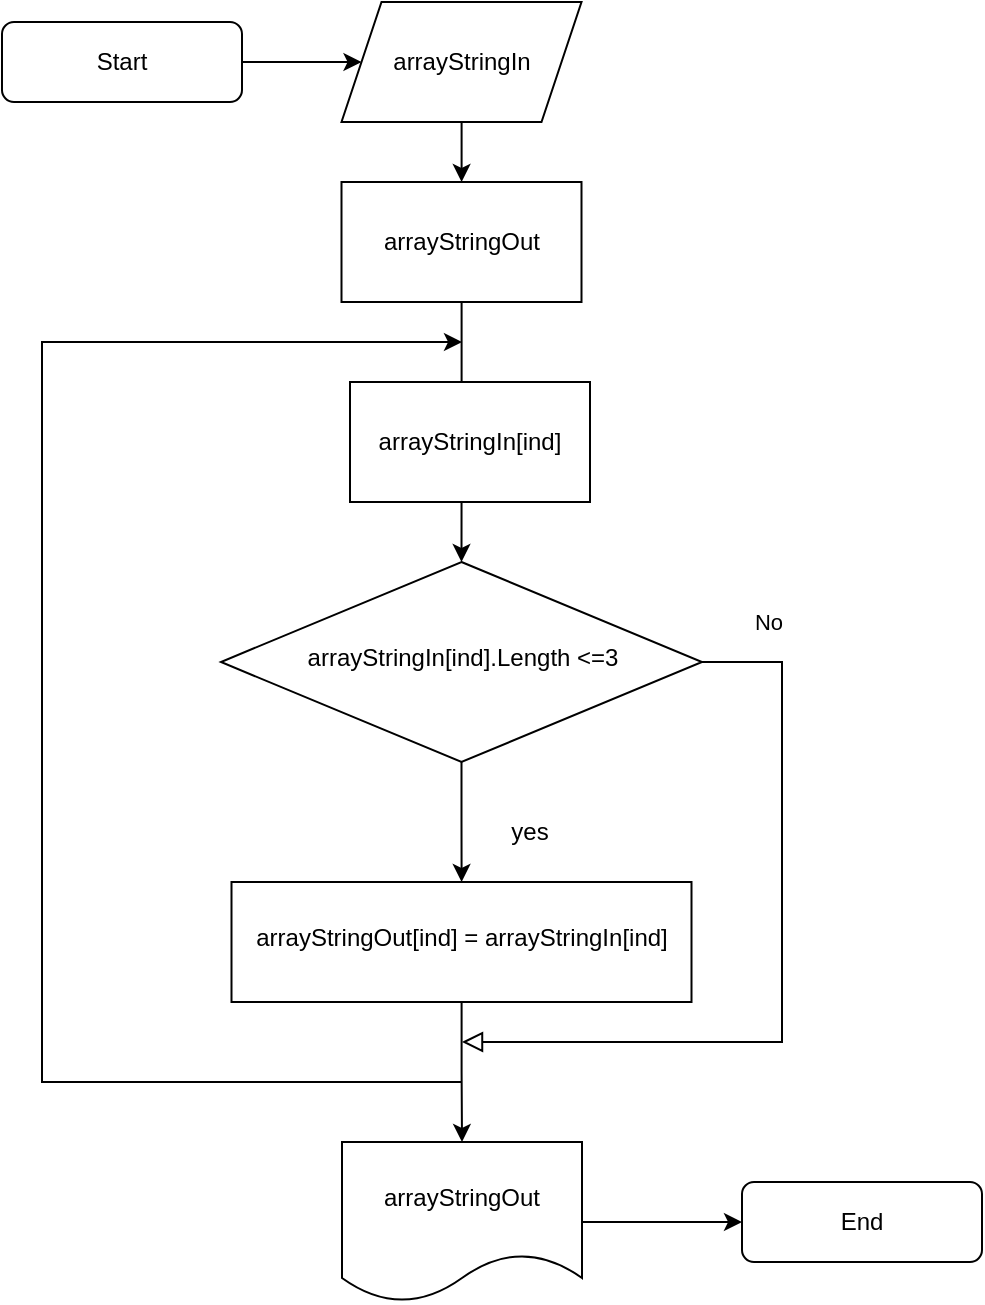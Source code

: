 <mxfile version="20.6.0" type="device"><diagram id="C5RBs43oDa-KdzZeNtuy" name="Page-1"><mxGraphModel dx="1375" dy="794" grid="1" gridSize="10" guides="1" tooltips="1" connect="1" arrows="1" fold="1" page="1" pageScale="1" pageWidth="827" pageHeight="1169" math="0" shadow="0"><root><mxCell id="WIyWlLk6GJQsqaUBKTNV-0"/><mxCell id="WIyWlLk6GJQsqaUBKTNV-1" parent="WIyWlLk6GJQsqaUBKTNV-0"/><mxCell id="SY--NHbG0ww81ayE7tAU-3" value="" style="edgeStyle=orthogonalEdgeStyle;rounded=0;orthogonalLoop=1;jettySize=auto;html=1;" edge="1" parent="WIyWlLk6GJQsqaUBKTNV-1" source="WIyWlLk6GJQsqaUBKTNV-3" target="SY--NHbG0ww81ayE7tAU-0"><mxGeometry relative="1" as="geometry"/></mxCell><mxCell id="WIyWlLk6GJQsqaUBKTNV-3" value="Start" style="rounded=1;whiteSpace=wrap;html=1;fontSize=12;glass=0;strokeWidth=1;shadow=0;" parent="WIyWlLk6GJQsqaUBKTNV-1" vertex="1"><mxGeometry x="120" y="70" width="120" height="40" as="geometry"/></mxCell><mxCell id="SY--NHbG0ww81ayE7tAU-6" value="" style="edgeStyle=orthogonalEdgeStyle;rounded=0;orthogonalLoop=1;jettySize=auto;html=1;" edge="1" parent="WIyWlLk6GJQsqaUBKTNV-1" source="WIyWlLk6GJQsqaUBKTNV-6" target="SY--NHbG0ww81ayE7tAU-5"><mxGeometry relative="1" as="geometry"/></mxCell><mxCell id="WIyWlLk6GJQsqaUBKTNV-6" value="arrayStringIn[ind].Length &amp;lt;=3" style="rhombus;whiteSpace=wrap;html=1;shadow=0;fontFamily=Helvetica;fontSize=12;align=center;strokeWidth=1;spacing=6;spacingTop=-4;" parent="WIyWlLk6GJQsqaUBKTNV-1" vertex="1"><mxGeometry x="229.5" y="340" width="240.5" height="100" as="geometry"/></mxCell><mxCell id="WIyWlLk6GJQsqaUBKTNV-8" value="No" style="rounded=0;html=1;jettySize=auto;orthogonalLoop=1;fontSize=11;endArrow=block;endFill=0;endSize=8;strokeWidth=1;shadow=0;labelBackgroundColor=none;edgeStyle=orthogonalEdgeStyle;exitX=1;exitY=0.5;exitDx=0;exitDy=0;" parent="WIyWlLk6GJQsqaUBKTNV-1" source="WIyWlLk6GJQsqaUBKTNV-6" edge="1"><mxGeometry x="-0.834" y="20" relative="1" as="geometry"><mxPoint as="offset"/><mxPoint x="220" y="700" as="sourcePoint"/><mxPoint x="350" y="580" as="targetPoint"/><Array as="points"><mxPoint x="510" y="390"/><mxPoint x="510" y="580"/></Array></mxGeometry></mxCell><mxCell id="WIyWlLk6GJQsqaUBKTNV-11" value="End" style="rounded=1;whiteSpace=wrap;html=1;fontSize=12;glass=0;strokeWidth=1;shadow=0;" parent="WIyWlLk6GJQsqaUBKTNV-1" vertex="1"><mxGeometry x="490" y="650" width="120" height="40" as="geometry"/></mxCell><mxCell id="SY--NHbG0ww81ayE7tAU-2" value="" style="edgeStyle=orthogonalEdgeStyle;rounded=0;orthogonalLoop=1;jettySize=auto;html=1;" edge="1" parent="WIyWlLk6GJQsqaUBKTNV-1" source="SY--NHbG0ww81ayE7tAU-0" target="SY--NHbG0ww81ayE7tAU-1"><mxGeometry relative="1" as="geometry"/></mxCell><mxCell id="SY--NHbG0ww81ayE7tAU-0" value="arrayStringIn" style="shape=parallelogram;perimeter=parallelogramPerimeter;whiteSpace=wrap;html=1;fixedSize=1;" vertex="1" parent="WIyWlLk6GJQsqaUBKTNV-1"><mxGeometry x="289.75" y="60" width="120" height="60" as="geometry"/></mxCell><mxCell id="SY--NHbG0ww81ayE7tAU-4" value="" style="edgeStyle=orthogonalEdgeStyle;rounded=0;orthogonalLoop=1;jettySize=auto;html=1;" edge="1" parent="WIyWlLk6GJQsqaUBKTNV-1" source="SY--NHbG0ww81ayE7tAU-1" target="WIyWlLk6GJQsqaUBKTNV-6"><mxGeometry relative="1" as="geometry"/></mxCell><mxCell id="SY--NHbG0ww81ayE7tAU-1" value="arrayStringOut" style="whiteSpace=wrap;html=1;" vertex="1" parent="WIyWlLk6GJQsqaUBKTNV-1"><mxGeometry x="289.75" y="150" width="120" height="60" as="geometry"/></mxCell><mxCell id="SY--NHbG0ww81ayE7tAU-10" value="" style="edgeStyle=orthogonalEdgeStyle;rounded=0;orthogonalLoop=1;jettySize=auto;html=1;" edge="1" parent="WIyWlLk6GJQsqaUBKTNV-1" source="SY--NHbG0ww81ayE7tAU-5" target="SY--NHbG0ww81ayE7tAU-11"><mxGeometry relative="1" as="geometry"><mxPoint x="220" y="650" as="targetPoint"/></mxGeometry></mxCell><mxCell id="SY--NHbG0ww81ayE7tAU-5" value="arrayStringOut[ind] = arrayStringIn[ind]" style="whiteSpace=wrap;html=1;shadow=0;strokeWidth=1;spacing=6;spacingTop=-4;" vertex="1" parent="WIyWlLk6GJQsqaUBKTNV-1"><mxGeometry x="234.75" y="500" width="230" height="60" as="geometry"/></mxCell><mxCell id="SY--NHbG0ww81ayE7tAU-7" value="yes" style="text;html=1;strokeColor=none;fillColor=none;align=center;verticalAlign=middle;whiteSpace=wrap;rounded=0;" vertex="1" parent="WIyWlLk6GJQsqaUBKTNV-1"><mxGeometry x="354" y="460" width="60" height="30" as="geometry"/></mxCell><mxCell id="SY--NHbG0ww81ayE7tAU-12" value="" style="edgeStyle=orthogonalEdgeStyle;rounded=0;orthogonalLoop=1;jettySize=auto;html=1;" edge="1" parent="WIyWlLk6GJQsqaUBKTNV-1" source="SY--NHbG0ww81ayE7tAU-11" target="WIyWlLk6GJQsqaUBKTNV-11"><mxGeometry relative="1" as="geometry"/></mxCell><mxCell id="SY--NHbG0ww81ayE7tAU-11" value="arrayStringOut" style="shape=document;whiteSpace=wrap;html=1;boundedLbl=1;" vertex="1" parent="WIyWlLk6GJQsqaUBKTNV-1"><mxGeometry x="290" y="630" width="120" height="80" as="geometry"/></mxCell><mxCell id="SY--NHbG0ww81ayE7tAU-13" value="arrayStringIn[ind]" style="rounded=0;whiteSpace=wrap;html=1;" vertex="1" parent="WIyWlLk6GJQsqaUBKTNV-1"><mxGeometry x="294" y="250" width="120" height="60" as="geometry"/></mxCell><mxCell id="SY--NHbG0ww81ayE7tAU-14" value="" style="endArrow=classic;html=1;rounded=0;" edge="1" parent="WIyWlLk6GJQsqaUBKTNV-1"><mxGeometry width="50" height="50" relative="1" as="geometry"><mxPoint x="350" y="600" as="sourcePoint"/><mxPoint x="350" y="230" as="targetPoint"/><Array as="points"><mxPoint x="140" y="600"/><mxPoint x="140" y="230"/></Array></mxGeometry></mxCell></root></mxGraphModel></diagram></mxfile>